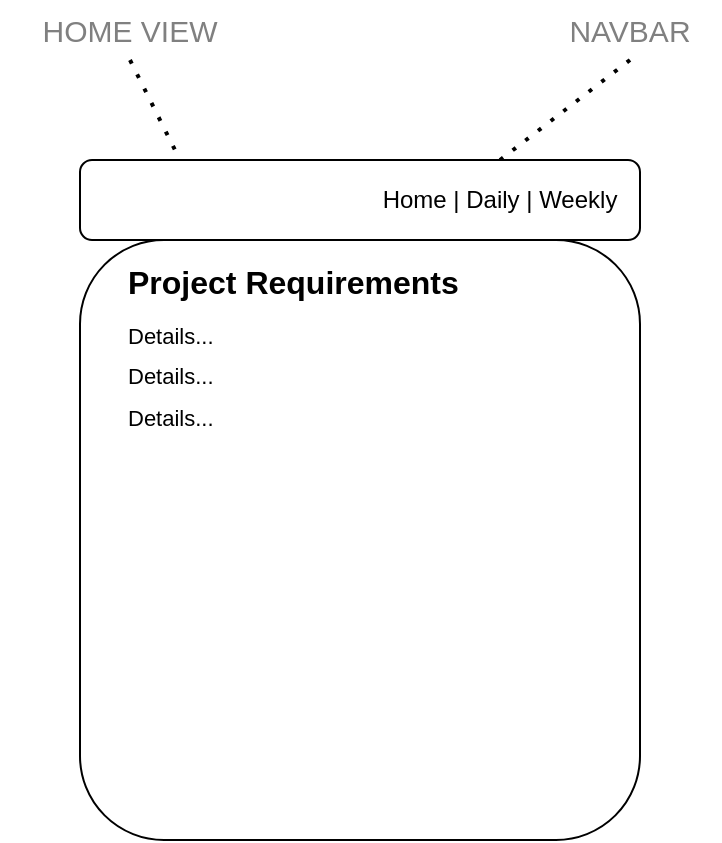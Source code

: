 <mxfile>
    <diagram id="U6GAyfejCOMbGzcqvXXO" name="Home">
        <mxGraphModel dx="564" dy="430" grid="1" gridSize="10" guides="1" tooltips="1" connect="1" arrows="1" fold="1" page="1" pageScale="1" pageWidth="850" pageHeight="1100" math="0" shadow="0">
            <root>
                <mxCell id="oTpr-UV138n6AohWSnv2-0"/>
                <mxCell id="oTpr-UV138n6AohWSnv2-1" parent="oTpr-UV138n6AohWSnv2-0"/>
                <mxCell id="DWrG3ifRB4GOe69Trqt_-3" value="" style="rounded=1;whiteSpace=wrap;html=1;" vertex="1" parent="oTpr-UV138n6AohWSnv2-1">
                    <mxGeometry x="120" y="200" width="280" height="300" as="geometry"/>
                </mxCell>
                <mxCell id="DWrG3ifRB4GOe69Trqt_-5" value="&lt;p style=&quot;line-height: 100%&quot;&gt;&lt;/p&gt;&lt;h1 style=&quot;font-size: 16px&quot;&gt;Project Requirements&lt;/h1&gt;&lt;h1 style=&quot;font-size: 11px&quot;&gt;&lt;font style=&quot;font-size: 11px ; font-weight: normal&quot;&gt;Details...&amp;nbsp;&lt;/font&gt;&lt;/h1&gt;&lt;h1 style=&quot;font-size: 11px&quot;&gt;&lt;font style=&quot;font-size: 11px ; font-weight: normal&quot;&gt;Details...&amp;nbsp;&lt;/font&gt;&lt;/h1&gt;&lt;h1 style=&quot;font-size: 11px&quot;&gt;&lt;font style=&quot;font-size: 11px ; font-weight: normal&quot;&gt;Details...&amp;nbsp;&lt;/font&gt;&lt;/h1&gt;&lt;p&gt;&lt;/p&gt;" style="text;html=1;strokeColor=none;fillColor=none;spacing=5;spacingTop=-20;whiteSpace=wrap;overflow=hidden;rounded=0;" vertex="1" parent="oTpr-UV138n6AohWSnv2-1">
                    <mxGeometry x="139.31" y="210" width="183.448" height="90" as="geometry"/>
                </mxCell>
                <mxCell id="DWrG3ifRB4GOe69Trqt_-14" value="" style="endArrow=none;dashed=1;html=1;dashPattern=1 3;strokeWidth=2;exitX=0.5;exitY=1;exitDx=0;exitDy=0;entryX=0.25;entryY=0;entryDx=0;entryDy=0;" edge="1" parent="oTpr-UV138n6AohWSnv2-1" source="DWrG3ifRB4GOe69Trqt_-0" target="DWrG3ifRB4GOe69Trqt_-3">
                    <mxGeometry x="80" y="80" width="50" height="50" as="geometry">
                        <mxPoint x="310" y="240" as="sourcePoint"/>
                        <mxPoint x="360" y="190" as="targetPoint"/>
                    </mxGeometry>
                </mxCell>
                <mxCell id="DWrG3ifRB4GOe69Trqt_-10" value="&lt;font color=&quot;#808080&quot; style=&quot;font-size: 15px&quot;&gt;NAVBAR&lt;/font&gt;" style="text;html=1;strokeColor=none;fillColor=none;align=center;verticalAlign=middle;whiteSpace=wrap;rounded=0;" vertex="1" parent="oTpr-UV138n6AohWSnv2-1">
                    <mxGeometry x="350" y="80" width="90" height="30" as="geometry"/>
                </mxCell>
                <mxCell id="DWrG3ifRB4GOe69Trqt_-11" value="" style="endArrow=none;dashed=1;html=1;dashPattern=1 3;strokeWidth=2;entryX=0.5;entryY=1;entryDx=0;entryDy=0;exitX=0.75;exitY=0;exitDx=0;exitDy=0;" edge="1" parent="oTpr-UV138n6AohWSnv2-1" source="DWrG3ifRB4GOe69Trqt_-12" target="DWrG3ifRB4GOe69Trqt_-10">
                    <mxGeometry x="200" y="170" width="50" height="50" as="geometry">
                        <mxPoint x="310" y="250" as="sourcePoint"/>
                        <mxPoint x="360" y="200" as="targetPoint"/>
                    </mxGeometry>
                </mxCell>
                <mxCell id="DWrG3ifRB4GOe69Trqt_-12" value="" style="rounded=1;whiteSpace=wrap;html=1;" vertex="1" parent="oTpr-UV138n6AohWSnv2-1">
                    <mxGeometry x="120" y="160" width="280" height="40" as="geometry"/>
                </mxCell>
                <mxCell id="DWrG3ifRB4GOe69Trqt_-13" value="Home | Daily | Weekly" style="text;html=1;strokeColor=none;fillColor=none;align=center;verticalAlign=middle;whiteSpace=wrap;rounded=0;" vertex="1" parent="oTpr-UV138n6AohWSnv2-1">
                    <mxGeometry x="260" y="170" width="140" height="20" as="geometry"/>
                </mxCell>
                <mxCell id="DWrG3ifRB4GOe69Trqt_-0" value="&lt;font color=&quot;#808080&quot;&gt;&lt;span style=&quot;font-size: 15px&quot;&gt;HOME VIEW&lt;/span&gt;&lt;/font&gt;" style="text;html=1;strokeColor=none;fillColor=none;align=center;verticalAlign=middle;whiteSpace=wrap;rounded=0;" vertex="1" parent="oTpr-UV138n6AohWSnv2-1">
                    <mxGeometry x="80" y="80" width="130" height="30" as="geometry"/>
                </mxCell>
            </root>
        </mxGraphModel>
    </diagram>
    <diagram id="j6y6hH6URmRIBz3L3QN7" name="Daily">
        <mxGraphModel dx="564" dy="430" grid="1" gridSize="10" guides="1" tooltips="1" connect="1" arrows="1" fold="1" page="1" pageScale="1" pageWidth="850" pageHeight="1100" math="0" shadow="0">
            <root>
                <mxCell id="CuTS6Hq6CUTM5z0JJubi-0"/>
                <mxCell id="CuTS6Hq6CUTM5z0JJubi-1" parent="CuTS6Hq6CUTM5z0JJubi-0"/>
                <mxCell id="HIf6IvauggtXWVs6VpBq-10" value="&lt;font color=&quot;#808080&quot; style=&quot;font-size: 15px&quot;&gt;NAVBAR&lt;/font&gt;" style="text;html=1;strokeColor=none;fillColor=none;align=center;verticalAlign=middle;whiteSpace=wrap;rounded=0;" vertex="1" parent="CuTS6Hq6CUTM5z0JJubi-1">
                    <mxGeometry x="350" y="80" width="90" height="30" as="geometry"/>
                </mxCell>
                <mxCell id="HIf6IvauggtXWVs6VpBq-11" value="" style="endArrow=none;dashed=1;html=1;dashPattern=1 3;strokeWidth=2;entryX=0.5;entryY=1;entryDx=0;entryDy=0;exitX=0.75;exitY=0;exitDx=0;exitDy=0;" edge="1" parent="CuTS6Hq6CUTM5z0JJubi-1" source="HIf6IvauggtXWVs6VpBq-12" target="HIf6IvauggtXWVs6VpBq-10">
                    <mxGeometry x="120" y="80" width="50" height="50" as="geometry">
                        <mxPoint x="310" y="250" as="sourcePoint"/>
                        <mxPoint x="360" y="200" as="targetPoint"/>
                    </mxGeometry>
                </mxCell>
                <mxCell id="HIf6IvauggtXWVs6VpBq-12" value="" style="rounded=1;whiteSpace=wrap;html=1;" vertex="1" parent="CuTS6Hq6CUTM5z0JJubi-1">
                    <mxGeometry x="120" y="160" width="280" height="40" as="geometry"/>
                </mxCell>
                <mxCell id="HIf6IvauggtXWVs6VpBq-13" value="Home | Daily | Weekly" style="text;html=1;strokeColor=none;fillColor=none;align=center;verticalAlign=middle;whiteSpace=wrap;rounded=0;" vertex="1" parent="CuTS6Hq6CUTM5z0JJubi-1">
                    <mxGeometry x="260" y="170" width="140" height="20" as="geometry"/>
                </mxCell>
                <mxCell id="HIf6IvauggtXWVs6VpBq-2" value="" style="group" vertex="1" connectable="0" parent="CuTS6Hq6CUTM5z0JJubi-1">
                    <mxGeometry x="80" y="80" width="320" height="420" as="geometry"/>
                </mxCell>
                <mxCell id="HIf6IvauggtXWVs6VpBq-3" value="" style="rounded=1;whiteSpace=wrap;html=1;verticalAlign=middle;" vertex="1" parent="HIf6IvauggtXWVs6VpBq-2">
                    <mxGeometry x="40" y="120" width="280" height="300" as="geometry"/>
                </mxCell>
                <mxCell id="HIf6IvauggtXWVs6VpBq-4" value="&lt;p style=&quot;line-height: 100%&quot;&gt;&lt;/p&gt;&lt;h1 style=&quot;font-size: 16px&quot;&gt;&lt;font style=&quot;font-size: 16px&quot;&gt;City and Date&lt;/font&gt;&lt;/h1&gt;&lt;h1 style=&quot;font-size: 11px&quot;&gt;&lt;font style=&quot;font-size: 11px ; font-weight: normal&quot;&gt;Percipitation:&amp;nbsp;&lt;/font&gt;&lt;/h1&gt;&lt;h1 style=&quot;font-size: 11px&quot;&gt;&lt;font style=&quot;font-size: 11px ; font-weight: normal&quot;&gt;Temp:&amp;nbsp;&lt;/font&gt;&lt;/h1&gt;&lt;h1 style=&quot;font-size: 11px&quot;&gt;&lt;font style=&quot;font-size: 11px ; font-weight: normal&quot;&gt;Wind:&amp;nbsp;&lt;/font&gt;&lt;/h1&gt;&lt;p&gt;&lt;/p&gt;" style="text;html=1;strokeColor=none;fillColor=none;spacing=5;spacingTop=-20;whiteSpace=wrap;overflow=hidden;rounded=0;" vertex="1" parent="HIf6IvauggtXWVs6VpBq-2">
                    <mxGeometry x="59.31" y="130" width="183.448" height="90" as="geometry"/>
                </mxCell>
                <mxCell id="HIf6IvauggtXWVs6VpBq-5" value="&lt;p style=&quot;line-height: 100%&quot;&gt;&lt;/p&gt;&lt;h1 style=&quot;font-size: 16px&quot;&gt;&lt;font style=&quot;font-size: 16px&quot;&gt;City and Date&lt;/font&gt;&lt;/h1&gt;&lt;h1 style=&quot;font-size: 11px&quot;&gt;&lt;font style=&quot;font-size: 11px ; font-weight: normal&quot;&gt;Percipitation:&amp;nbsp;&lt;/font&gt;&lt;/h1&gt;&lt;h1 style=&quot;font-size: 11px&quot;&gt;&lt;font style=&quot;font-size: 11px ; font-weight: normal&quot;&gt;Temp:&amp;nbsp;&lt;/font&gt;&lt;/h1&gt;&lt;h1 style=&quot;font-size: 11px&quot;&gt;&lt;font style=&quot;font-size: 11px ; font-weight: normal&quot;&gt;Wind:&amp;nbsp;&lt;/font&gt;&lt;/h1&gt;&lt;p&gt;&lt;/p&gt;" style="text;html=1;strokeColor=none;fillColor=none;spacing=5;spacingTop=-20;whiteSpace=wrap;overflow=hidden;rounded=0;" vertex="1" parent="HIf6IvauggtXWVs6VpBq-2">
                    <mxGeometry x="59.31" y="220" width="183.448" height="90" as="geometry"/>
                </mxCell>
                <mxCell id="HIf6IvauggtXWVs6VpBq-6" value="&lt;p style=&quot;line-height: 100%&quot;&gt;&lt;/p&gt;&lt;h1 style=&quot;font-size: 16px&quot;&gt;&lt;font style=&quot;font-size: 16px&quot;&gt;City and Date&lt;/font&gt;&lt;/h1&gt;&lt;h1 style=&quot;font-size: 11px&quot;&gt;&lt;font style=&quot;font-size: 11px ; font-weight: normal&quot;&gt;Percipitation:&amp;nbsp;&lt;/font&gt;&lt;/h1&gt;&lt;h1 style=&quot;font-size: 11px&quot;&gt;&lt;font style=&quot;font-size: 11px ; font-weight: normal&quot;&gt;Temp:&amp;nbsp;&lt;/font&gt;&lt;/h1&gt;&lt;h1 style=&quot;font-size: 11px&quot;&gt;&lt;font style=&quot;font-size: 11px ; font-weight: normal&quot;&gt;Wind:&amp;nbsp;&lt;/font&gt;&lt;/h1&gt;&lt;p&gt;&lt;/p&gt;" style="text;html=1;strokeColor=none;fillColor=none;spacing=5;spacingTop=-20;whiteSpace=wrap;overflow=hidden;rounded=0;" vertex="1" parent="HIf6IvauggtXWVs6VpBq-2">
                    <mxGeometry x="59.31" y="310" width="183.448" height="90" as="geometry"/>
                </mxCell>
                <mxCell id="HIf6IvauggtXWVs6VpBq-0" value="&lt;font color=&quot;#808080&quot;&gt;&lt;span style=&quot;font-size: 15px&quot;&gt;DAILY DISPLAY&lt;/span&gt;&lt;/font&gt;" style="text;html=1;strokeColor=none;fillColor=none;align=center;verticalAlign=middle;whiteSpace=wrap;rounded=0;" vertex="1" parent="HIf6IvauggtXWVs6VpBq-2">
                    <mxGeometry width="120" height="30" as="geometry"/>
                </mxCell>
                <mxCell id="HIf6IvauggtXWVs6VpBq-14" value="" style="endArrow=none;dashed=1;html=1;dashPattern=1 3;strokeWidth=2;exitX=0.5;exitY=1;exitDx=0;exitDy=0;entryX=0.25;entryY=0;entryDx=0;entryDy=0;" edge="1" parent="HIf6IvauggtXWVs6VpBq-2" source="HIf6IvauggtXWVs6VpBq-0" target="HIf6IvauggtXWVs6VpBq-3">
                    <mxGeometry width="50" height="50" as="geometry">
                        <mxPoint x="230" y="160" as="sourcePoint"/>
                        <mxPoint x="280" y="110" as="targetPoint"/>
                    </mxGeometry>
                </mxCell>
            </root>
        </mxGraphModel>
    </diagram>
    <diagram id="tsEHkLLlDlDSP8g1bJq1" name="Weekly">
        <mxGraphModel dx="564" dy="430" grid="1" gridSize="10" guides="1" tooltips="1" connect="1" arrows="1" fold="1" page="1" pageScale="1" pageWidth="850" pageHeight="1100" math="0" shadow="0">
            <root>
                <mxCell id="K0YeOt4XeXtUiKa8qu7L-0"/>
                <mxCell id="K0YeOt4XeXtUiKa8qu7L-1" parent="K0YeOt4XeXtUiKa8qu7L-0"/>
                <mxCell id="mmVTkdA0utSBWZKQFHr_-0" value="" style="group" vertex="1" connectable="0" parent="K0YeOt4XeXtUiKa8qu7L-1">
                    <mxGeometry x="130" y="200" width="320" height="300" as="geometry"/>
                </mxCell>
                <mxCell id="mmVTkdA0utSBWZKQFHr_-1" value="" style="group" vertex="1" connectable="0" parent="mmVTkdA0utSBWZKQFHr_-0">
                    <mxGeometry x="-50" y="-120" width="360" height="420" as="geometry"/>
                </mxCell>
                <mxCell id="mmVTkdA0utSBWZKQFHr_-2" value="" style="rounded=1;whiteSpace=wrap;html=1;" vertex="1" parent="mmVTkdA0utSBWZKQFHr_-1">
                    <mxGeometry x="40" y="120" width="280" height="300" as="geometry"/>
                </mxCell>
                <mxCell id="mmVTkdA0utSBWZKQFHr_-3" value="&lt;p style=&quot;line-height: 100%&quot;&gt;&lt;/p&gt;&lt;h1 style=&quot;font-size: 16px&quot;&gt;&lt;font style=&quot;font-size: 16px&quot;&gt;City Name&lt;/font&gt;&lt;/h1&gt;&lt;h1 style=&quot;font-size: 11px&quot;&gt;&lt;font style=&quot;font-size: 11px ; font-weight: normal&quot;&gt;Chance of percipitation:&amp;nbsp;&lt;/font&gt;&lt;/h1&gt;&lt;h1 style=&quot;font-size: 11px&quot;&gt;&lt;font style=&quot;font-size: 11px ; font-weight: normal&quot;&gt;High temp:&amp;nbsp;&lt;/font&gt;&lt;/h1&gt;&lt;h1 style=&quot;font-size: 11px&quot;&gt;&lt;font style=&quot;font-size: 11px ; font-weight: normal&quot;&gt;Low temp:&amp;nbsp;&lt;/font&gt;&lt;/h1&gt;&lt;p&gt;&lt;/p&gt;" style="text;html=1;strokeColor=none;fillColor=none;spacing=5;spacingTop=-20;whiteSpace=wrap;overflow=hidden;rounded=0;" vertex="1" parent="mmVTkdA0utSBWZKQFHr_-1">
                    <mxGeometry x="59.31" y="130" width="183.448" height="90" as="geometry"/>
                </mxCell>
                <mxCell id="mmVTkdA0utSBWZKQFHr_-4" value="&lt;p style=&quot;line-height: 100%&quot;&gt;&lt;/p&gt;&lt;h1 style=&quot;font-size: 16px&quot;&gt;&lt;font style=&quot;font-size: 16px&quot;&gt;City Name&lt;/font&gt;&lt;/h1&gt;&lt;h1 style=&quot;font-size: 11px&quot;&gt;&lt;font style=&quot;font-size: 11px ; font-weight: normal&quot;&gt;Chance of percipitation:&amp;nbsp;&lt;/font&gt;&lt;/h1&gt;&lt;h1 style=&quot;font-size: 11px&quot;&gt;&lt;font style=&quot;font-size: 11px ; font-weight: normal&quot;&gt;High temp:&amp;nbsp;&lt;/font&gt;&lt;/h1&gt;&lt;h1 style=&quot;font-size: 11px&quot;&gt;&lt;font style=&quot;font-size: 11px ; font-weight: normal&quot;&gt;Low temp:&amp;nbsp;&lt;/font&gt;&lt;/h1&gt;&lt;p&gt;&lt;/p&gt;" style="text;html=1;strokeColor=none;fillColor=none;spacing=5;spacingTop=-20;whiteSpace=wrap;overflow=hidden;rounded=0;" vertex="1" parent="mmVTkdA0utSBWZKQFHr_-1">
                    <mxGeometry x="59.31" y="220" width="183.448" height="90" as="geometry"/>
                </mxCell>
                <mxCell id="mmVTkdA0utSBWZKQFHr_-5" value="&lt;p style=&quot;line-height: 100%&quot;&gt;&lt;/p&gt;&lt;h1 style=&quot;font-size: 16px&quot;&gt;&lt;font style=&quot;font-size: 16px&quot;&gt;City Name&lt;/font&gt;&lt;/h1&gt;&lt;h1 style=&quot;font-size: 11px&quot;&gt;&lt;font style=&quot;font-size: 11px ; font-weight: normal&quot;&gt;Chance of percipitation:&amp;nbsp;&lt;/font&gt;&lt;/h1&gt;&lt;h1 style=&quot;font-size: 11px&quot;&gt;&lt;font style=&quot;font-size: 11px ; font-weight: normal&quot;&gt;High temp:&amp;nbsp;&lt;/font&gt;&lt;/h1&gt;&lt;h1 style=&quot;font-size: 11px&quot;&gt;&lt;font style=&quot;font-size: 11px ; font-weight: normal&quot;&gt;Low temp:&amp;nbsp;&lt;/font&gt;&lt;/h1&gt;&lt;p&gt;&lt;/p&gt;" style="text;html=1;strokeColor=none;fillColor=none;spacing=5;spacingTop=-20;whiteSpace=wrap;overflow=hidden;rounded=0;" vertex="1" parent="mmVTkdA0utSBWZKQFHr_-1">
                    <mxGeometry x="59.31" y="310" width="183.448" height="90" as="geometry"/>
                </mxCell>
                <mxCell id="mmVTkdA0utSBWZKQFHr_-6" value="" style="group" vertex="1" connectable="0" parent="mmVTkdA0utSBWZKQFHr_-1">
                    <mxGeometry x="40" width="320" height="120" as="geometry"/>
                </mxCell>
                <mxCell id="mmVTkdA0utSBWZKQFHr_-7" value="&lt;font color=&quot;#808080&quot; style=&quot;font-size: 15px&quot;&gt;NAVBAR&lt;/font&gt;" style="text;html=1;strokeColor=none;fillColor=none;align=center;verticalAlign=middle;whiteSpace=wrap;rounded=0;" vertex="1" parent="mmVTkdA0utSBWZKQFHr_-6">
                    <mxGeometry x="230" width="90" height="30" as="geometry"/>
                </mxCell>
                <mxCell id="mmVTkdA0utSBWZKQFHr_-8" value="" style="endArrow=none;dashed=1;html=1;dashPattern=1 3;strokeWidth=2;entryX=0.5;entryY=1;entryDx=0;entryDy=0;exitX=0.75;exitY=0;exitDx=0;exitDy=0;" edge="1" parent="mmVTkdA0utSBWZKQFHr_-6" source="mmVTkdA0utSBWZKQFHr_-9" target="mmVTkdA0utSBWZKQFHr_-7">
                    <mxGeometry width="50" height="50" relative="1" as="geometry">
                        <mxPoint x="190" y="170" as="sourcePoint"/>
                        <mxPoint x="240" y="120" as="targetPoint"/>
                    </mxGeometry>
                </mxCell>
                <mxCell id="mmVTkdA0utSBWZKQFHr_-9" value="" style="rounded=1;whiteSpace=wrap;html=1;" vertex="1" parent="mmVTkdA0utSBWZKQFHr_-6">
                    <mxGeometry y="80" width="280" height="40" as="geometry"/>
                </mxCell>
                <mxCell id="mmVTkdA0utSBWZKQFHr_-10" value="Home | Daily | Weekly" style="text;html=1;strokeColor=none;fillColor=none;align=center;verticalAlign=middle;whiteSpace=wrap;rounded=0;" vertex="1" parent="mmVTkdA0utSBWZKQFHr_-6">
                    <mxGeometry x="140" y="90" width="140" height="20" as="geometry"/>
                </mxCell>
                <mxCell id="mmVTkdA0utSBWZKQFHr_-11" value="&lt;font color=&quot;#808080&quot;&gt;&lt;span style=&quot;font-size: 15px&quot;&gt;WEEKLY DISPLAY&lt;/span&gt;&lt;/font&gt;" style="text;html=1;strokeColor=none;fillColor=none;align=center;verticalAlign=middle;whiteSpace=wrap;rounded=0;" vertex="1" parent="mmVTkdA0utSBWZKQFHr_-6">
                    <mxGeometry x="-40" width="130" height="30" as="geometry"/>
                </mxCell>
                <mxCell id="mmVTkdA0utSBWZKQFHr_-12" value="" style="endArrow=none;dashed=1;html=1;dashPattern=1 3;strokeWidth=2;exitX=0.5;exitY=1;exitDx=0;exitDy=0;entryX=0.25;entryY=0;entryDx=0;entryDy=0;" edge="1" parent="mmVTkdA0utSBWZKQFHr_-1" source="mmVTkdA0utSBWZKQFHr_-11" target="mmVTkdA0utSBWZKQFHr_-2">
                    <mxGeometry width="50" height="50" relative="1" as="geometry">
                        <mxPoint x="230" y="160" as="sourcePoint"/>
                        <mxPoint x="280" y="110" as="targetPoint"/>
                    </mxGeometry>
                </mxCell>
            </root>
        </mxGraphModel>
    </diagram>
</mxfile>